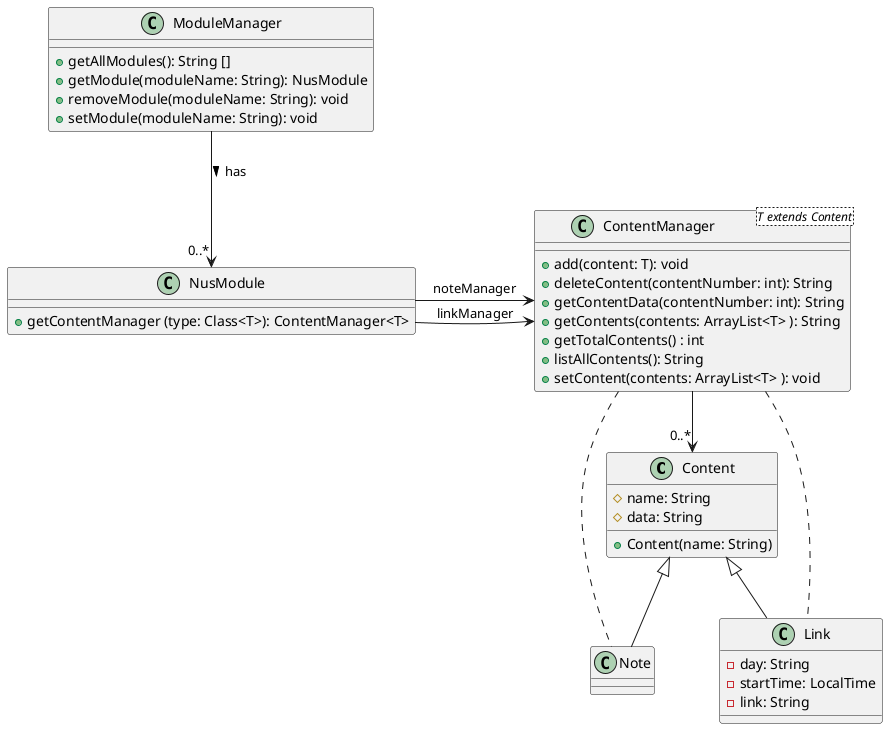 @startuml
'https://plantuml.com/class-diagram



'abstract class DGS
'abstract AbstractCollection
'interface List
'interface Collection
'
'List <|-- AbstractList
'Collection -- AbstractCollection
'
'Collection <|- List
'AbstractCollection <|- AbstractList
'AbstractList <|-- ArrayList

Content <|-- Note
Content <|-- Link
ContentManager --> "0..*" Content
ContentManager ..  Note
ContentManager ..  Link

NusModule -> ContentManager: noteManager
NusModule -> ContentManager: linkManager

ModuleManager  --> "0..*" NusModule :  has >

class ModuleManager {
  + getAllModules(): String []
  + getModule(moduleName: String): NusModule
  + removeModule(moduleName: String): void
  + setModule(moduleName: String): void
}

class NusModule {
  + getContentManager (type: Class<T>): ContentManager<T>
}

class ContentManager <T extends Content> {
  + add(content: T): void
  + deleteContent(contentNumber: int): String
  + getContentData(contentNumber: int): String
  + getContents(contents: ArrayList<T> ): String
  + getTotalContents() : int
  + listAllContents(): String
  + setContent(contents: ArrayList<T> ): void
}

class Content {
  # name: String
  # data: String
  + Content(name: String)
}

class Link {
  - day: String
  - startTime: LocalTime
  - link: String
}

class Note {
}
@enduml
